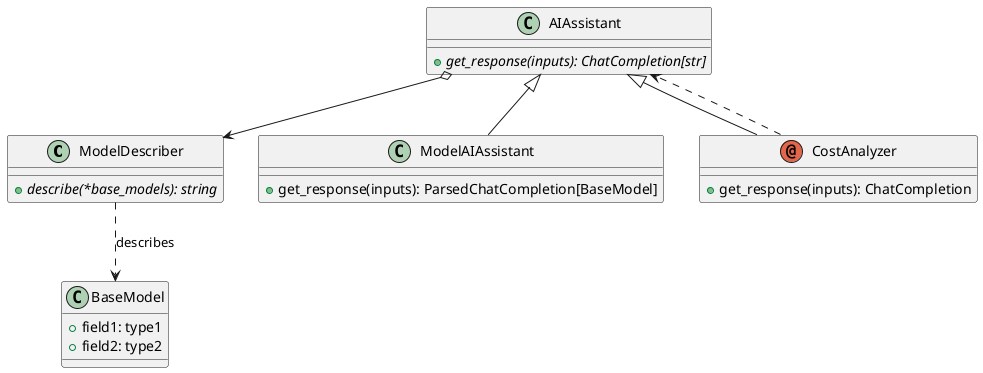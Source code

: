 @startuml


class ModelDescriber{
    + {abstract} describe(*base_models): string
}

class BaseModel{
    + field1: type1
    + field2: type2
}

class AIAssistant{
    + {abstract} get_response(inputs): ChatCompletion[str]
}

class ModelAIAssistant extends AIAssistant{
    + get_response(inputs): ParsedChatCompletion[BaseModel]
}



annotation CostAnalyzer extends AIAssistant{
    + get_response(inputs): ChatCompletion
}


ModelDescriber ..> BaseModel: "describes"
CostAnalyzer .down.> AIAssistant
AIAssistant o--> ModelDescriber
@enduml